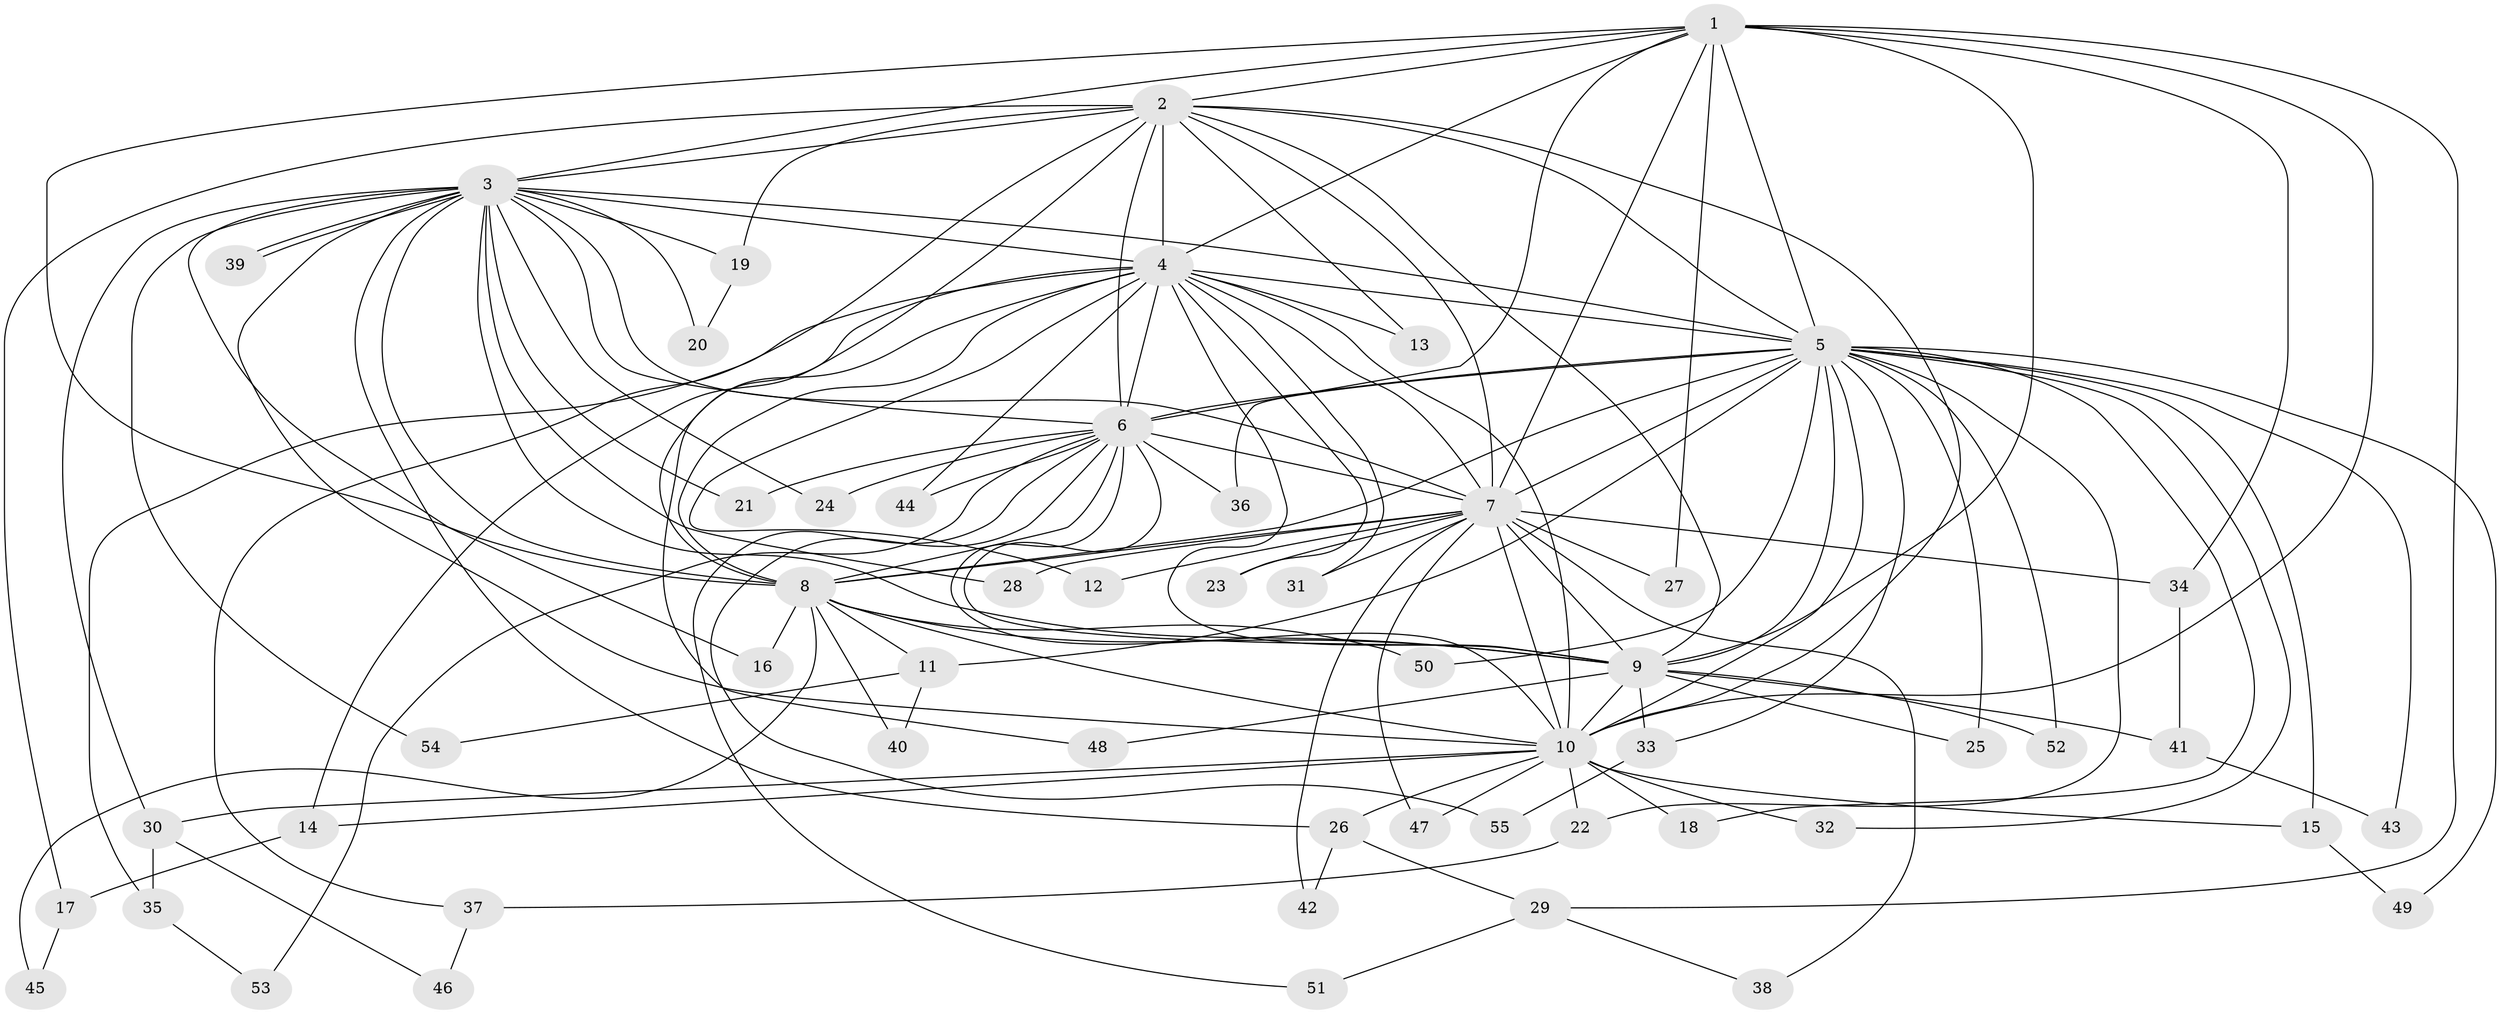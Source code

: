 // coarse degree distribution, {8: 0.045454545454545456, 11: 0.09090909090909091, 17: 0.045454545454545456, 3: 0.18181818181818182, 2: 0.5454545454545454, 4: 0.045454545454545456, 1: 0.045454545454545456}
// Generated by graph-tools (version 1.1) at 2025/17/03/04/25 18:17:53]
// undirected, 55 vertices, 135 edges
graph export_dot {
graph [start="1"]
  node [color=gray90,style=filled];
  1;
  2;
  3;
  4;
  5;
  6;
  7;
  8;
  9;
  10;
  11;
  12;
  13;
  14;
  15;
  16;
  17;
  18;
  19;
  20;
  21;
  22;
  23;
  24;
  25;
  26;
  27;
  28;
  29;
  30;
  31;
  32;
  33;
  34;
  35;
  36;
  37;
  38;
  39;
  40;
  41;
  42;
  43;
  44;
  45;
  46;
  47;
  48;
  49;
  50;
  51;
  52;
  53;
  54;
  55;
  1 -- 2;
  1 -- 3;
  1 -- 4;
  1 -- 5;
  1 -- 6;
  1 -- 7;
  1 -- 8;
  1 -- 9;
  1 -- 10;
  1 -- 27;
  1 -- 29;
  1 -- 34;
  2 -- 3;
  2 -- 4;
  2 -- 5;
  2 -- 6;
  2 -- 7;
  2 -- 8;
  2 -- 9;
  2 -- 10;
  2 -- 13;
  2 -- 17;
  2 -- 19;
  2 -- 37;
  3 -- 4;
  3 -- 5;
  3 -- 6;
  3 -- 7;
  3 -- 8;
  3 -- 9;
  3 -- 10;
  3 -- 16;
  3 -- 19;
  3 -- 20;
  3 -- 21;
  3 -- 24;
  3 -- 26;
  3 -- 28;
  3 -- 30;
  3 -- 39;
  3 -- 39;
  3 -- 54;
  4 -- 5;
  4 -- 6;
  4 -- 7;
  4 -- 8;
  4 -- 9;
  4 -- 10;
  4 -- 12;
  4 -- 13;
  4 -- 14;
  4 -- 23;
  4 -- 31;
  4 -- 35;
  4 -- 44;
  4 -- 48;
  5 -- 6;
  5 -- 7;
  5 -- 8;
  5 -- 9;
  5 -- 10;
  5 -- 11;
  5 -- 15;
  5 -- 18;
  5 -- 22;
  5 -- 25;
  5 -- 32;
  5 -- 33;
  5 -- 36;
  5 -- 43;
  5 -- 49;
  5 -- 50;
  5 -- 52;
  6 -- 7;
  6 -- 8;
  6 -- 9;
  6 -- 10;
  6 -- 21;
  6 -- 24;
  6 -- 36;
  6 -- 44;
  6 -- 51;
  6 -- 53;
  6 -- 55;
  7 -- 8;
  7 -- 9;
  7 -- 10;
  7 -- 12;
  7 -- 23;
  7 -- 27;
  7 -- 28;
  7 -- 31;
  7 -- 34;
  7 -- 38;
  7 -- 42;
  7 -- 47;
  8 -- 9;
  8 -- 10;
  8 -- 11;
  8 -- 16;
  8 -- 40;
  8 -- 45;
  8 -- 50;
  9 -- 10;
  9 -- 25;
  9 -- 33;
  9 -- 41;
  9 -- 48;
  9 -- 52;
  10 -- 14;
  10 -- 15;
  10 -- 18;
  10 -- 22;
  10 -- 26;
  10 -- 30;
  10 -- 32;
  10 -- 47;
  11 -- 40;
  11 -- 54;
  14 -- 17;
  15 -- 49;
  17 -- 45;
  19 -- 20;
  22 -- 37;
  26 -- 29;
  26 -- 42;
  29 -- 38;
  29 -- 51;
  30 -- 35;
  30 -- 46;
  33 -- 55;
  34 -- 41;
  35 -- 53;
  37 -- 46;
  41 -- 43;
}
